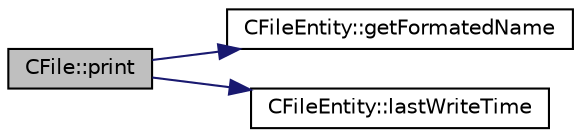 digraph "CFile::print"
{
 // LATEX_PDF_SIZE
  edge [fontname="Helvetica",fontsize="10",labelfontname="Helvetica",labelfontsize="10"];
  node [fontname="Helvetica",fontsize="10",shape=record];
  rankdir="LR";
  Node1 [label="CFile::print",height=0.2,width=0.4,color="black", fillcolor="grey75", style="filled", fontcolor="black",tooltip=" "];
  Node1 -> Node2 [color="midnightblue",fontsize="10",style="solid",fontname="Helvetica"];
  Node2 [label="CFileEntity::getFormatedName",height=0.2,width=0.4,color="black", fillcolor="white", style="filled",URL="$classCFileEntity.html#a288007f3c3819dbdec7e009997780306",tooltip=" "];
  Node1 -> Node3 [color="midnightblue",fontsize="10",style="solid",fontname="Helvetica"];
  Node3 [label="CFileEntity::lastWriteTime",height=0.2,width=0.4,color="black", fillcolor="white", style="filled",URL="$classCFileEntity.html#a7f428f6b18e39cf473ecd15e5e96e17b",tooltip=" "];
}
